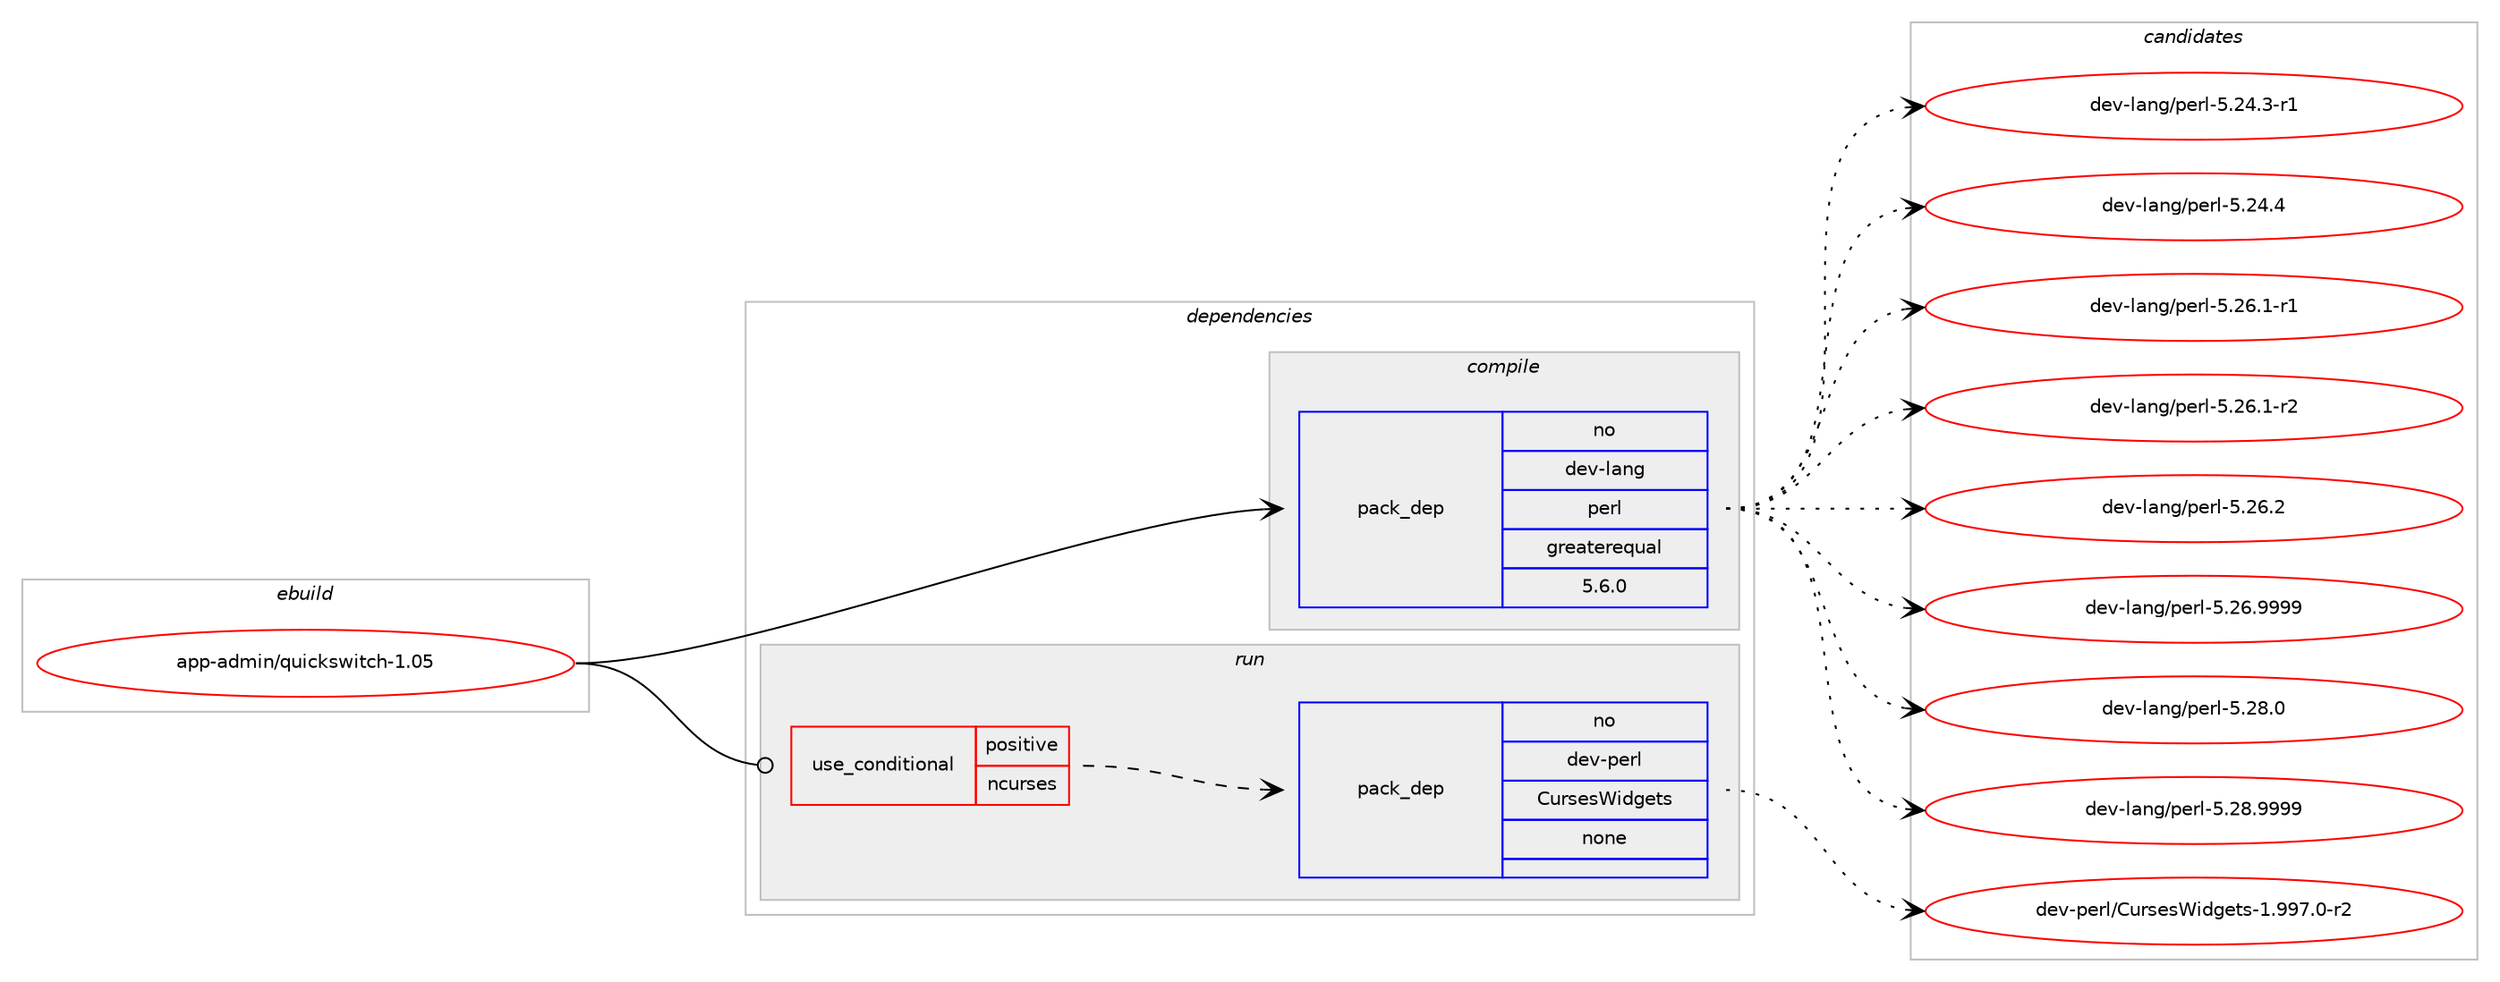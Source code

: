 digraph prolog {

# *************
# Graph options
# *************

newrank=true;
concentrate=true;
compound=true;
graph [rankdir=LR,fontname=Helvetica,fontsize=10,ranksep=1.5];#, ranksep=2.5, nodesep=0.2];
edge  [arrowhead=vee];
node  [fontname=Helvetica,fontsize=10];

# **********
# The ebuild
# **********

subgraph cluster_leftcol {
color=gray;
rank=same;
label=<<i>ebuild</i>>;
id [label="app-admin/quickswitch-1.05", color=red, width=4, href="../app-admin/quickswitch-1.05.svg"];
}

# ****************
# The dependencies
# ****************

subgraph cluster_midcol {
color=gray;
label=<<i>dependencies</i>>;
subgraph cluster_compile {
fillcolor="#eeeeee";
style=filled;
label=<<i>compile</i>>;
subgraph pack959 {
dependency1193 [label=<<TABLE BORDER="0" CELLBORDER="1" CELLSPACING="0" CELLPADDING="4" WIDTH="220"><TR><TD ROWSPAN="6" CELLPADDING="30">pack_dep</TD></TR><TR><TD WIDTH="110">no</TD></TR><TR><TD>dev-lang</TD></TR><TR><TD>perl</TD></TR><TR><TD>greaterequal</TD></TR><TR><TD>5.6.0</TD></TR></TABLE>>, shape=none, color=blue];
}
id:e -> dependency1193:w [weight=20,style="solid",arrowhead="vee"];
}
subgraph cluster_compileandrun {
fillcolor="#eeeeee";
style=filled;
label=<<i>compile and run</i>>;
}
subgraph cluster_run {
fillcolor="#eeeeee";
style=filled;
label=<<i>run</i>>;
subgraph cond166 {
dependency1194 [label=<<TABLE BORDER="0" CELLBORDER="1" CELLSPACING="0" CELLPADDING="4"><TR><TD ROWSPAN="3" CELLPADDING="10">use_conditional</TD></TR><TR><TD>positive</TD></TR><TR><TD>ncurses</TD></TR></TABLE>>, shape=none, color=red];
subgraph pack960 {
dependency1195 [label=<<TABLE BORDER="0" CELLBORDER="1" CELLSPACING="0" CELLPADDING="4" WIDTH="220"><TR><TD ROWSPAN="6" CELLPADDING="30">pack_dep</TD></TR><TR><TD WIDTH="110">no</TD></TR><TR><TD>dev-perl</TD></TR><TR><TD>CursesWidgets</TD></TR><TR><TD>none</TD></TR><TR><TD></TD></TR></TABLE>>, shape=none, color=blue];
}
dependency1194:e -> dependency1195:w [weight=20,style="dashed",arrowhead="vee"];
}
id:e -> dependency1194:w [weight=20,style="solid",arrowhead="odot"];
}
}

# **************
# The candidates
# **************

subgraph cluster_choices {
rank=same;
color=gray;
label=<<i>candidates</i>>;

subgraph choice959 {
color=black;
nodesep=1;
choice100101118451089711010347112101114108455346505246514511449 [label="dev-lang/perl-5.24.3-r1", color=red, width=4,href="../dev-lang/perl-5.24.3-r1.svg"];
choice10010111845108971101034711210111410845534650524652 [label="dev-lang/perl-5.24.4", color=red, width=4,href="../dev-lang/perl-5.24.4.svg"];
choice100101118451089711010347112101114108455346505446494511449 [label="dev-lang/perl-5.26.1-r1", color=red, width=4,href="../dev-lang/perl-5.26.1-r1.svg"];
choice100101118451089711010347112101114108455346505446494511450 [label="dev-lang/perl-5.26.1-r2", color=red, width=4,href="../dev-lang/perl-5.26.1-r2.svg"];
choice10010111845108971101034711210111410845534650544650 [label="dev-lang/perl-5.26.2", color=red, width=4,href="../dev-lang/perl-5.26.2.svg"];
choice10010111845108971101034711210111410845534650544657575757 [label="dev-lang/perl-5.26.9999", color=red, width=4,href="../dev-lang/perl-5.26.9999.svg"];
choice10010111845108971101034711210111410845534650564648 [label="dev-lang/perl-5.28.0", color=red, width=4,href="../dev-lang/perl-5.28.0.svg"];
choice10010111845108971101034711210111410845534650564657575757 [label="dev-lang/perl-5.28.9999", color=red, width=4,href="../dev-lang/perl-5.28.9999.svg"];
dependency1193:e -> choice100101118451089711010347112101114108455346505246514511449:w [style=dotted,weight="100"];
dependency1193:e -> choice10010111845108971101034711210111410845534650524652:w [style=dotted,weight="100"];
dependency1193:e -> choice100101118451089711010347112101114108455346505446494511449:w [style=dotted,weight="100"];
dependency1193:e -> choice100101118451089711010347112101114108455346505446494511450:w [style=dotted,weight="100"];
dependency1193:e -> choice10010111845108971101034711210111410845534650544650:w [style=dotted,weight="100"];
dependency1193:e -> choice10010111845108971101034711210111410845534650544657575757:w [style=dotted,weight="100"];
dependency1193:e -> choice10010111845108971101034711210111410845534650564648:w [style=dotted,weight="100"];
dependency1193:e -> choice10010111845108971101034711210111410845534650564657575757:w [style=dotted,weight="100"];
}
subgraph choice960 {
color=black;
nodesep=1;
choice1001011184511210111410847671171141151011158710510010310111611545494657575546484511450 [label="dev-perl/CursesWidgets-1.997.0-r2", color=red, width=4,href="../dev-perl/CursesWidgets-1.997.0-r2.svg"];
dependency1195:e -> choice1001011184511210111410847671171141151011158710510010310111611545494657575546484511450:w [style=dotted,weight="100"];
}
}

}
